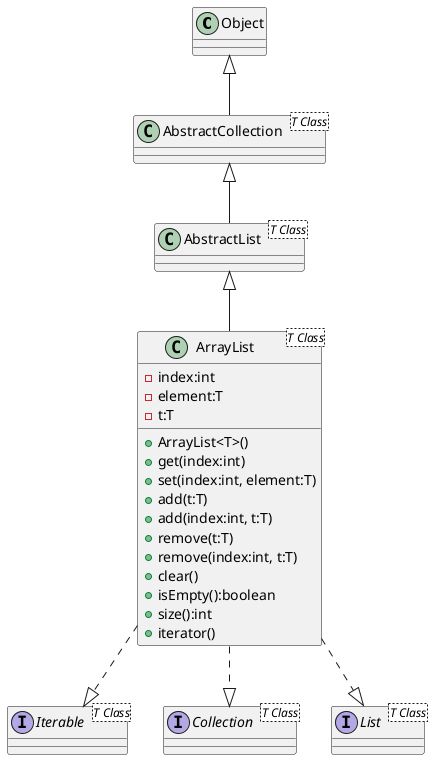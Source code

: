 @startuml Übungseinhet 3 - Aufgabe 7

class Object{}
class "AbstractCollection<T Class>" as AC{}
class "AbstractList<T Class>" as AL{}
class "ArrayList<T Class>" as ArrL{
  -index:int
  -element:T
  -t:T

  +ArrayList<T>()
  +get(index:int)
  +set(index:int, element:T)
  +add(t:T)
  +add(index:int, t:T)
  +remove(t:T)
  +remove(index:int, t:T)
  +clear()
  +isEmpty():boolean
  +size():int
  +iterator()
}

interface "Iterable<T Class>" as i_iter
interface "Collection<T Class>" as i_coll
interface "List<T Class>" as i_lst

AC --up|> Object
AL --up|> AC
ArrL --up|> AL
ArrL ..|> i_iter
ArrL ..|> i_coll
ArrL ..|> i_lst
@enduml 